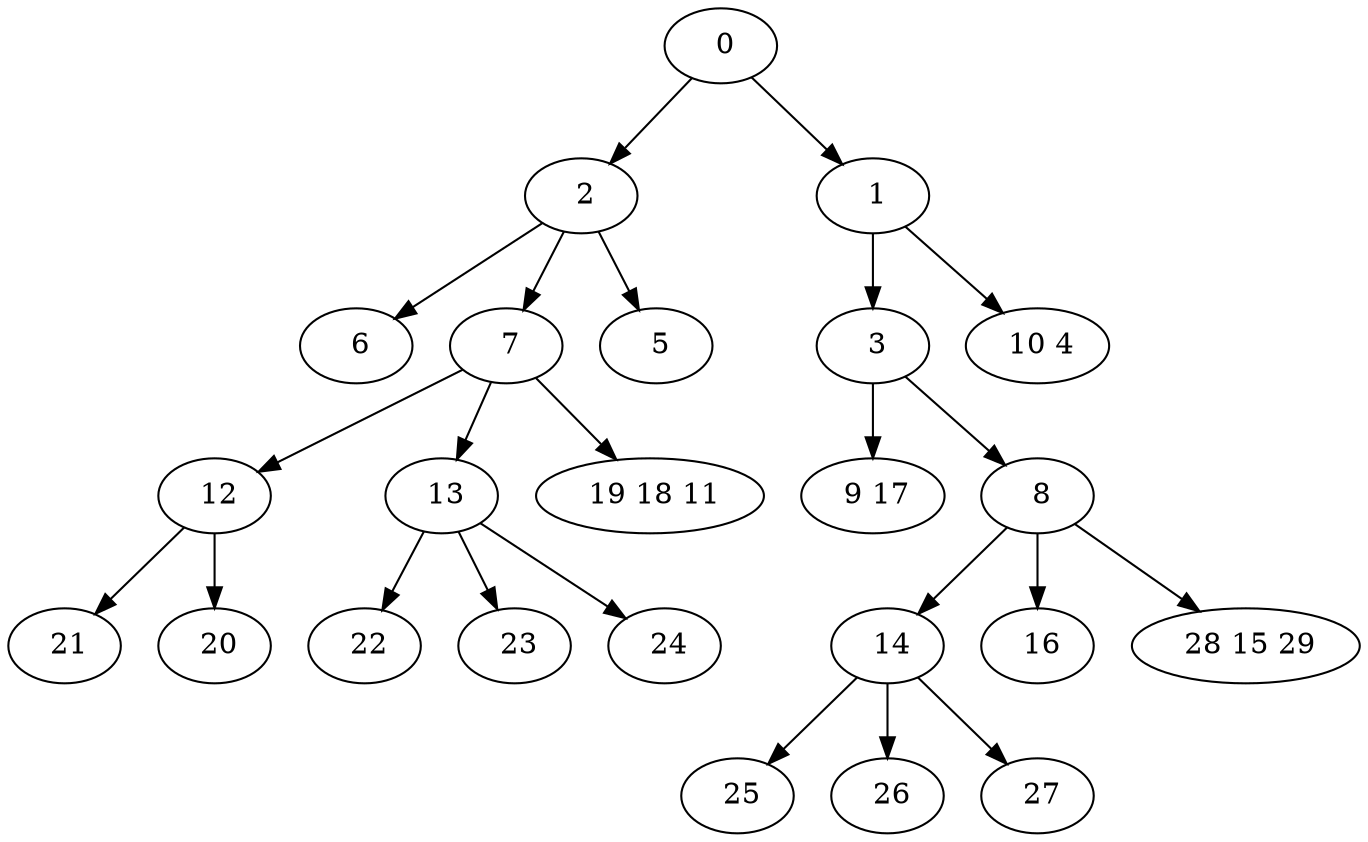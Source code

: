 digraph mytree {
" 0" -> " 2";
" 0" -> " 1";
" 2" -> " 6";
" 2" -> " 7";
" 2" -> " 5";
" 3" -> " 9 17";
" 3" -> " 8";
" 1" -> " 3";
" 1" -> " 10 4";
" 10 4";
" 6";
" 7" -> " 12";
" 7" -> " 13";
" 7" -> " 19 18 11";
" 9 17";
" 8" -> " 14";
" 8" -> " 16";
" 8" -> " 28 15 29";
" 14" -> " 25";
" 14" -> " 26";
" 14" -> " 27";
" 12" -> " 21";
" 12" -> " 20";
" 13" -> " 22";
" 13" -> " 23";
" 13" -> " 24";
" 19 18 11";
" 22";
" 5";
" 21";
" 23";
" 24";
" 16";
" 28 15 29";
" 25";
" 26";
" 27";
" 20";
}
